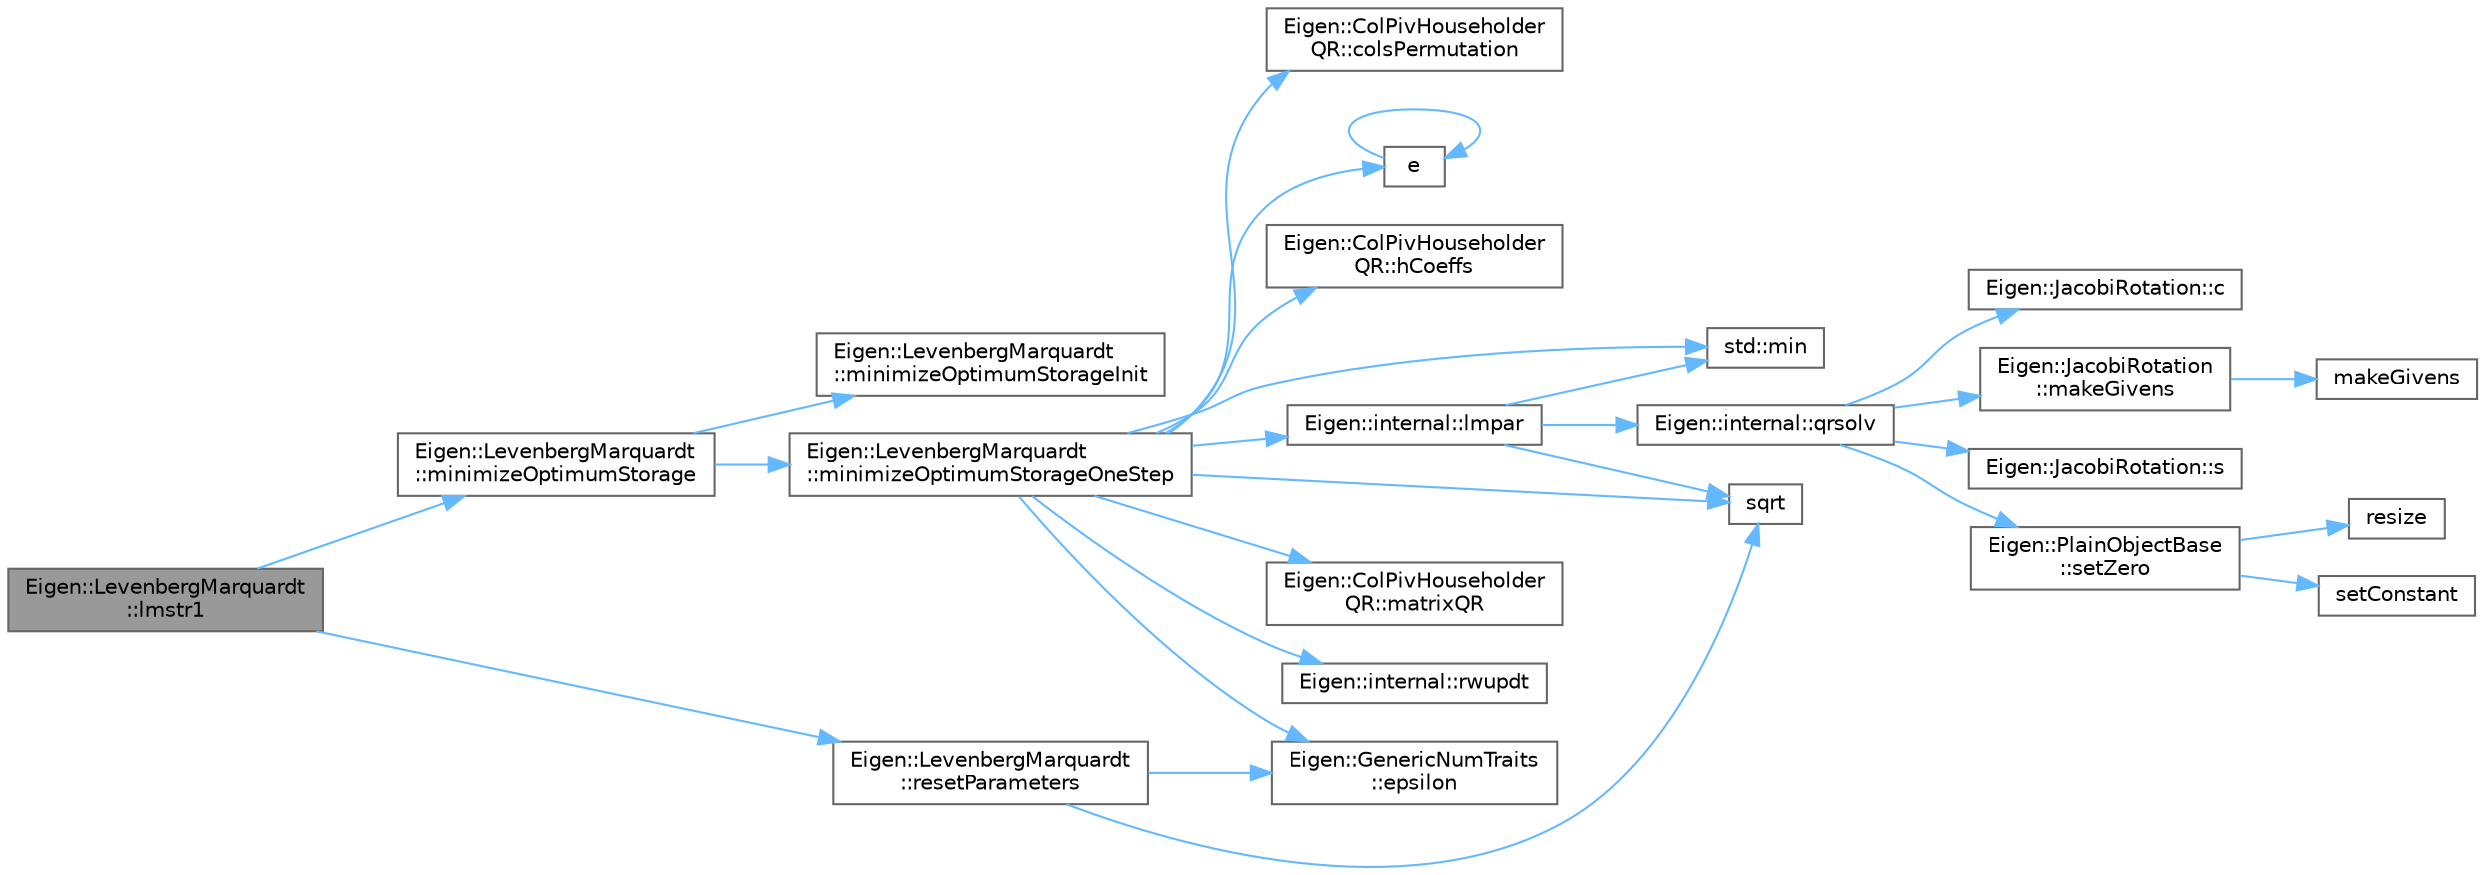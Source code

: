 digraph "Eigen::LevenbergMarquardt::lmstr1"
{
 // LATEX_PDF_SIZE
  bgcolor="transparent";
  edge [fontname=Helvetica,fontsize=10,labelfontname=Helvetica,labelfontsize=10];
  node [fontname=Helvetica,fontsize=10,shape=box,height=0.2,width=0.4];
  rankdir="LR";
  Node1 [id="Node000001",label="Eigen::LevenbergMarquardt\l::lmstr1",height=0.2,width=0.4,color="gray40", fillcolor="grey60", style="filled", fontcolor="black",tooltip=" "];
  Node1 -> Node2 [id="edge27_Node000001_Node000002",color="steelblue1",style="solid",tooltip=" "];
  Node2 [id="Node000002",label="Eigen::LevenbergMarquardt\l::minimizeOptimumStorage",height=0.2,width=0.4,color="grey40", fillcolor="white", style="filled",URL="$class_eigen_1_1_levenberg_marquardt.html#a9155635b9a341b6b316adf099dee0a81",tooltip=" "];
  Node2 -> Node3 [id="edge28_Node000002_Node000003",color="steelblue1",style="solid",tooltip=" "];
  Node3 [id="Node000003",label="Eigen::LevenbergMarquardt\l::minimizeOptimumStorageInit",height=0.2,width=0.4,color="grey40", fillcolor="white", style="filled",URL="$class_eigen_1_1_levenberg_marquardt.html#ae030991964c12f229f5e823eb3430191",tooltip=" "];
  Node2 -> Node4 [id="edge29_Node000002_Node000004",color="steelblue1",style="solid",tooltip=" "];
  Node4 [id="Node000004",label="Eigen::LevenbergMarquardt\l::minimizeOptimumStorageOneStep",height=0.2,width=0.4,color="grey40", fillcolor="white", style="filled",URL="$class_eigen_1_1_levenberg_marquardt.html#a3384bfd1e2036f9122cf1d3344a5e3d2",tooltip=" "];
  Node4 -> Node5 [id="edge30_Node000004_Node000005",color="steelblue1",style="solid",tooltip=" "];
  Node5 [id="Node000005",label="Eigen::ColPivHouseholder\lQR::colsPermutation",height=0.2,width=0.4,color="grey40", fillcolor="white", style="filled",URL="$class_eigen_1_1_col_piv_householder_q_r.html#a7b412c63fde62e00f91503d87fc23ba4",tooltip=" "];
  Node4 -> Node6 [id="edge31_Node000004_Node000006",color="steelblue1",style="solid",tooltip=" "];
  Node6 [id="Node000006",label="e",height=0.2,width=0.4,color="grey40", fillcolor="white", style="filled",URL="$_cwise__array__power__array_8cpp.html#a9cb86ff854760bf91a154f2724a9101d",tooltip=" "];
  Node6 -> Node6 [id="edge32_Node000006_Node000006",color="steelblue1",style="solid",tooltip=" "];
  Node4 -> Node7 [id="edge33_Node000004_Node000007",color="steelblue1",style="solid",tooltip=" "];
  Node7 [id="Node000007",label="Eigen::GenericNumTraits\l::epsilon",height=0.2,width=0.4,color="grey40", fillcolor="white", style="filled",URL="$struct_eigen_1_1_generic_num_traits.html#aadcf7fa75b2bc9a0e461a3b851d836a7",tooltip=" "];
  Node4 -> Node8 [id="edge34_Node000004_Node000008",color="steelblue1",style="solid",tooltip=" "];
  Node8 [id="Node000008",label="Eigen::ColPivHouseholder\lQR::hCoeffs",height=0.2,width=0.4,color="grey40", fillcolor="white", style="filled",URL="$class_eigen_1_1_col_piv_householder_q_r.html#a1cbc5b2735a9cd54bf1a946d884cbe80",tooltip=" "];
  Node4 -> Node9 [id="edge35_Node000004_Node000009",color="steelblue1",style="solid",tooltip=" "];
  Node9 [id="Node000009",label="Eigen::internal::lmpar",height=0.2,width=0.4,color="grey40", fillcolor="white", style="filled",URL="$namespace_eigen_1_1internal.html#ace55f5e362285ba23845e81f6aeb7c3d",tooltip=" "];
  Node9 -> Node10 [id="edge36_Node000009_Node000010",color="steelblue1",style="solid",tooltip=" "];
  Node10 [id="Node000010",label="std::min",height=0.2,width=0.4,color="grey40", fillcolor="white", style="filled",URL="$namespacestd.html#ac7b9885417769949d76890454b6d072e",tooltip=" "];
  Node9 -> Node11 [id="edge37_Node000009_Node000011",color="steelblue1",style="solid",tooltip=" "];
  Node11 [id="Node000011",label="Eigen::internal::qrsolv",height=0.2,width=0.4,color="grey40", fillcolor="white", style="filled",URL="$namespace_eigen_1_1internal.html#ac01cc898d45a6cc8ec6fbd825752c67a",tooltip=" "];
  Node11 -> Node12 [id="edge38_Node000011_Node000012",color="steelblue1",style="solid",tooltip=" "];
  Node12 [id="Node000012",label="Eigen::JacobiRotation::c",height=0.2,width=0.4,color="grey40", fillcolor="white", style="filled",URL="$class_eigen_1_1_jacobi_rotation.html#a80c1093ffb0f0d595796c8dcb1c2176e",tooltip=" "];
  Node11 -> Node13 [id="edge39_Node000011_Node000013",color="steelblue1",style="solid",tooltip=" "];
  Node13 [id="Node000013",label="Eigen::JacobiRotation\l::makeGivens",height=0.2,width=0.4,color="grey40", fillcolor="white", style="filled",URL="$class_eigen_1_1_jacobi_rotation.html#adb5bcb0d28a95e39ca31c2c17e866092",tooltip=" "];
  Node13 -> Node14 [id="edge40_Node000013_Node000014",color="steelblue1",style="solid",tooltip=" "];
  Node14 [id="Node000014",label="makeGivens",height=0.2,width=0.4,color="grey40", fillcolor="white", style="filled",URL="$_jacobi__make_givens_8cpp.html#a0aa5183a6b3e0f2ce0c01542d20c4d69",tooltip=" "];
  Node11 -> Node15 [id="edge41_Node000011_Node000015",color="steelblue1",style="solid",tooltip=" "];
  Node15 [id="Node000015",label="Eigen::JacobiRotation::s",height=0.2,width=0.4,color="grey40", fillcolor="white", style="filled",URL="$class_eigen_1_1_jacobi_rotation.html#a4d6694475f3ee8f34795c4a8042d987f",tooltip=" "];
  Node11 -> Node16 [id="edge42_Node000011_Node000016",color="steelblue1",style="solid",tooltip=" "];
  Node16 [id="Node000016",label="Eigen::PlainObjectBase\l::setZero",height=0.2,width=0.4,color="grey40", fillcolor="white", style="filled",URL="$class_eigen_1_1_plain_object_base.html#ac21ad5f989f320e46958b75ac8d9a1da",tooltip=" "];
  Node16 -> Node17 [id="edge43_Node000016_Node000017",color="steelblue1",style="solid",tooltip=" "];
  Node17 [id="Node000017",label="resize",height=0.2,width=0.4,color="grey40", fillcolor="white", style="filled",URL="$_matrix__resize__int_8cpp.html#a768dd1b4259f262bcd4cab5e61afcea1",tooltip=" "];
  Node16 -> Node18 [id="edge44_Node000016_Node000018",color="steelblue1",style="solid",tooltip=" "];
  Node18 [id="Node000018",label="setConstant",height=0.2,width=0.4,color="grey40", fillcolor="white", style="filled",URL="$_matrix__set_constant__int_8cpp.html#a76d9bdf892e002d33c2bbf3c5bf8ca5b",tooltip=" "];
  Node9 -> Node19 [id="edge45_Node000009_Node000019",color="steelblue1",style="solid",tooltip=" "];
  Node19 [id="Node000019",label="sqrt",height=0.2,width=0.4,color="grey40", fillcolor="white", style="filled",URL="$_array_cwise_unary_ops_8h.html#a656b9217a2fcb6de59dc8d1eb3079cc7",tooltip=" "];
  Node4 -> Node20 [id="edge46_Node000004_Node000020",color="steelblue1",style="solid",tooltip=" "];
  Node20 [id="Node000020",label="Eigen::ColPivHouseholder\lQR::matrixQR",height=0.2,width=0.4,color="grey40", fillcolor="white", style="filled",URL="$class_eigen_1_1_col_piv_householder_q_r.html#ad628506062a091458ff8032c8392d61f",tooltip=" "];
  Node4 -> Node10 [id="edge47_Node000004_Node000010",color="steelblue1",style="solid",tooltip=" "];
  Node4 -> Node21 [id="edge48_Node000004_Node000021",color="steelblue1",style="solid",tooltip=" "];
  Node21 [id="Node000021",label="Eigen::internal::rwupdt",height=0.2,width=0.4,color="grey40", fillcolor="white", style="filled",URL="$namespace_eigen_1_1internal.html#a7388dcf5dee594ea6b29d53c8681a63f",tooltip=" "];
  Node4 -> Node19 [id="edge49_Node000004_Node000019",color="steelblue1",style="solid",tooltip=" "];
  Node1 -> Node22 [id="edge50_Node000001_Node000022",color="steelblue1",style="solid",tooltip=" "];
  Node22 [id="Node000022",label="Eigen::LevenbergMarquardt\l::resetParameters",height=0.2,width=0.4,color="grey40", fillcolor="white", style="filled",URL="$class_eigen_1_1_levenberg_marquardt.html#a16172a2048058ea0a908213a7b0f8971",tooltip=" "];
  Node22 -> Node7 [id="edge51_Node000022_Node000007",color="steelblue1",style="solid",tooltip=" "];
  Node22 -> Node19 [id="edge52_Node000022_Node000019",color="steelblue1",style="solid",tooltip=" "];
}
